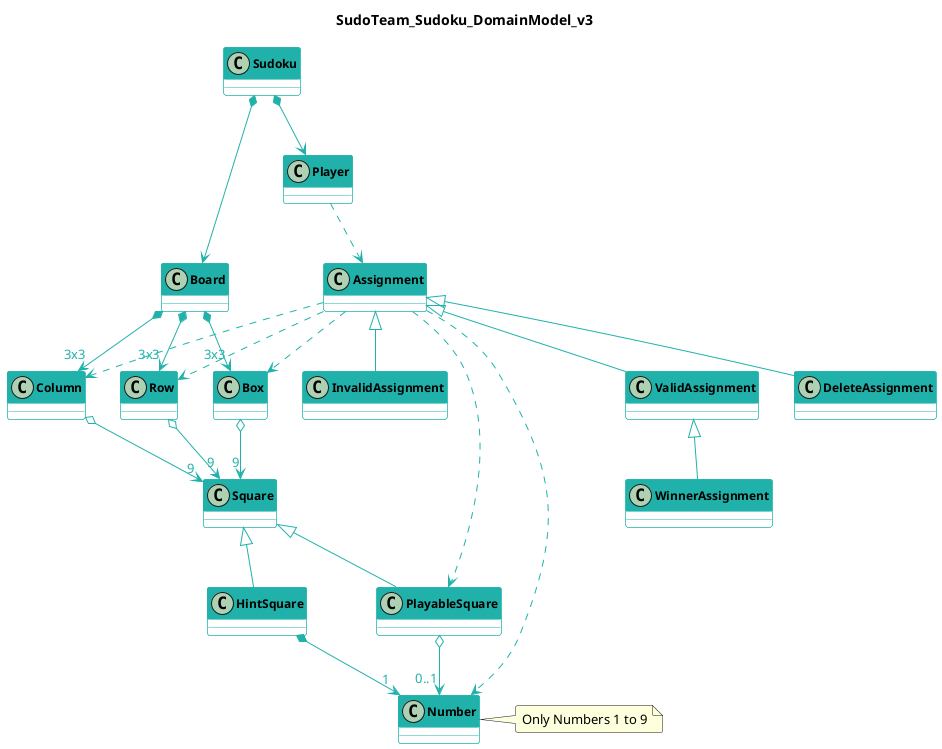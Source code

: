 @startuml SudoTeam_Sudoku_DomainModel

title SudoTeam_Sudoku_DomainModel_v3

!define MAIN LightSeaGreen
skinparam Class {
	BackgroundColor	White
	BorderColor	MAIN
	FontName	Segoe UI
	FontSize	14
    FontStyle bold
    FontColor Black
	HeaderBackgroundColor MAIN
    ArrowColor MAIN
    ArrowFontColor MAIN
    AttributeFontSize 12
}
skinparam roundcorner 5
skinparam stereotypeCBackgroundColor White
skinparam stereotypeEBackgroundColor Red
skinparam stereotypeABackgroundColor Aqua
skinparam classAttributeIconSize 0

Sudoku *--> Player
Sudoku *--> Board

Board *--> "3x3" Column
Board *--> "3x3" Row
Board *--> "3x3" Box

Column o-->"9" Square
Row o-->"9" Square
Box o-->"9" Square


Square <|-- PlayableSquare
Square <|-- HintSquare

class Number
note right: Only Numbers 1 to 9

PlayableSquare o--> "0..1" Number
HintSquare *--> "1" Number


Player ..> Assignment
Assignment ..> Number
Assignment ..> PlayableSquare

Assignment <|-- ValidAssignment
Assignment <|-- DeleteAssignment
Assignment <|-- InvalidAssignment
ValidAssignment <|-- WinnerAssignment

Assignment ..> Column
Assignment ..> Row
Assignment ..> Box

@enduml
